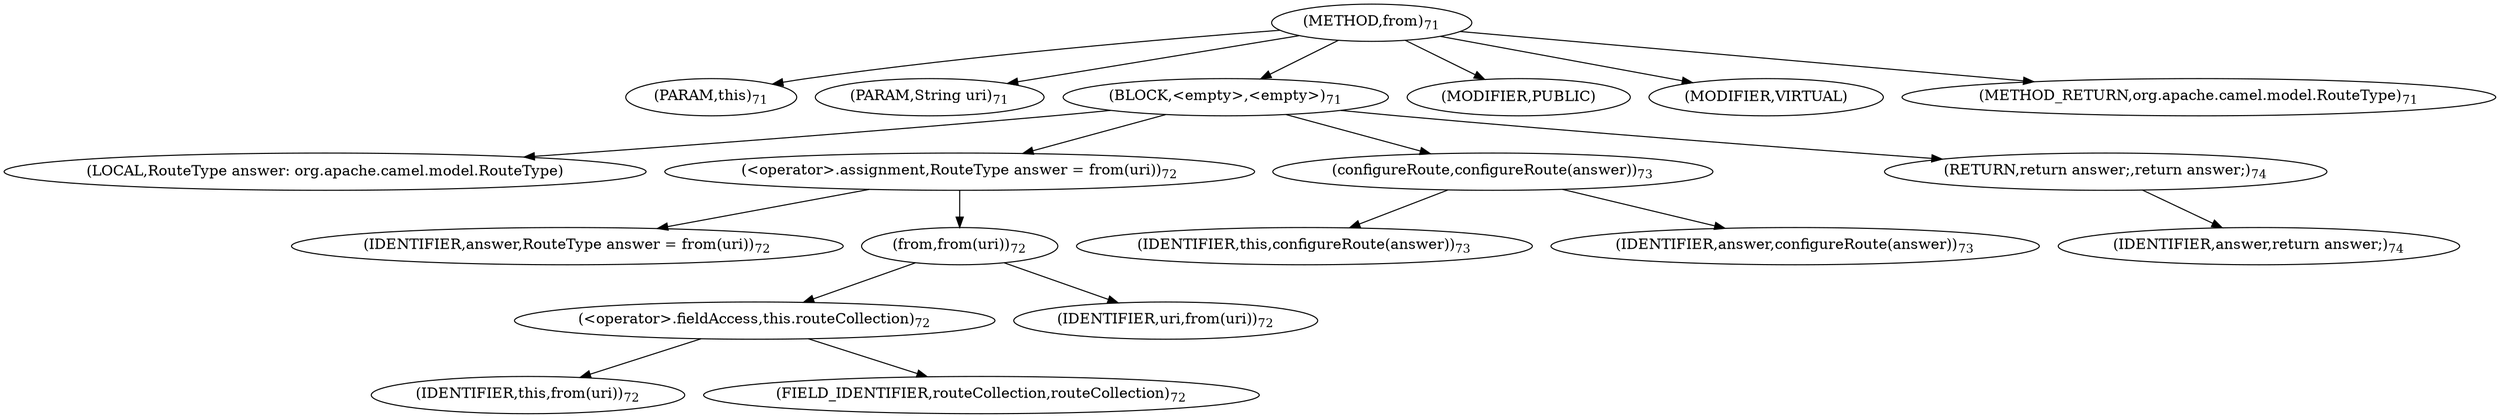 digraph "from" {  
"117" [label = <(METHOD,from)<SUB>71</SUB>> ]
"8" [label = <(PARAM,this)<SUB>71</SUB>> ]
"118" [label = <(PARAM,String uri)<SUB>71</SUB>> ]
"119" [label = <(BLOCK,&lt;empty&gt;,&lt;empty&gt;)<SUB>71</SUB>> ]
"120" [label = <(LOCAL,RouteType answer: org.apache.camel.model.RouteType)> ]
"121" [label = <(&lt;operator&gt;.assignment,RouteType answer = from(uri))<SUB>72</SUB>> ]
"122" [label = <(IDENTIFIER,answer,RouteType answer = from(uri))<SUB>72</SUB>> ]
"123" [label = <(from,from(uri))<SUB>72</SUB>> ]
"124" [label = <(&lt;operator&gt;.fieldAccess,this.routeCollection)<SUB>72</SUB>> ]
"125" [label = <(IDENTIFIER,this,from(uri))<SUB>72</SUB>> ]
"126" [label = <(FIELD_IDENTIFIER,routeCollection,routeCollection)<SUB>72</SUB>> ]
"127" [label = <(IDENTIFIER,uri,from(uri))<SUB>72</SUB>> ]
"128" [label = <(configureRoute,configureRoute(answer))<SUB>73</SUB>> ]
"7" [label = <(IDENTIFIER,this,configureRoute(answer))<SUB>73</SUB>> ]
"129" [label = <(IDENTIFIER,answer,configureRoute(answer))<SUB>73</SUB>> ]
"130" [label = <(RETURN,return answer;,return answer;)<SUB>74</SUB>> ]
"131" [label = <(IDENTIFIER,answer,return answer;)<SUB>74</SUB>> ]
"132" [label = <(MODIFIER,PUBLIC)> ]
"133" [label = <(MODIFIER,VIRTUAL)> ]
"134" [label = <(METHOD_RETURN,org.apache.camel.model.RouteType)<SUB>71</SUB>> ]
  "117" -> "8" 
  "117" -> "118" 
  "117" -> "119" 
  "117" -> "132" 
  "117" -> "133" 
  "117" -> "134" 
  "119" -> "120" 
  "119" -> "121" 
  "119" -> "128" 
  "119" -> "130" 
  "121" -> "122" 
  "121" -> "123" 
  "123" -> "124" 
  "123" -> "127" 
  "124" -> "125" 
  "124" -> "126" 
  "128" -> "7" 
  "128" -> "129" 
  "130" -> "131" 
}
